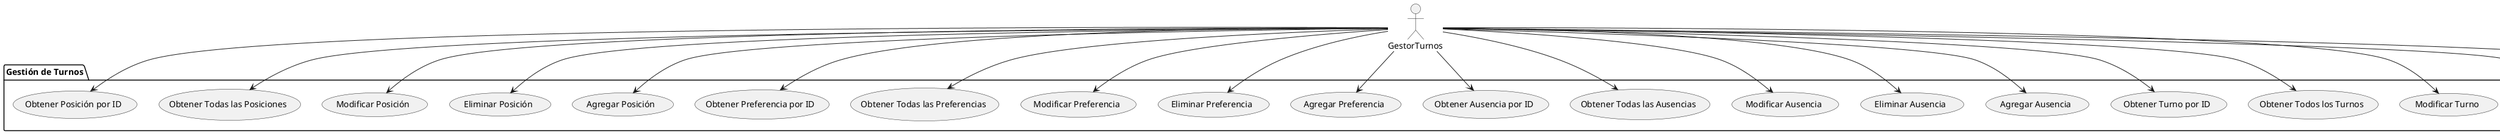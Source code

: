 @startuml
actor GestorTurnos

package "Gestión de Turnos" {
    usecase "Agregar Turno" as UC1
    usecase "Eliminar Turno" as UC2
    usecase "Modificar Turno" as UC3
    usecase "Obtener Todos los Turnos" as UC4
    usecase "Obtener Turno por ID" as UC5
    usecase "Agregar Ausencia" as UC6
    usecase "Eliminar Ausencia" as UC7
    usecase "Modificar Ausencia" as UC8
    usecase "Obtener Todas las Ausencias" as UC9
    usecase "Obtener Ausencia por ID" as UC10
    usecase "Agregar Preferencia" as UC11
    usecase "Eliminar Preferencia" as UC12
    usecase "Modificar Preferencia" as UC13
    usecase "Obtener Todas las Preferencias" as UC14
    usecase "Obtener Preferencia por ID" as UC15
    usecase "Agregar Posición" as UC16
    usecase "Eliminar Posición" as UC17
    usecase "Modificar Posición" as UC18
    usecase "Obtener Todas las Posiciones" as UC19
    usecase "Obtener Posición por ID" as UC20
}

GestorTurnos --> UC1
GestorTurnos --> UC2
GestorTurnos --> UC3
GestorTurnos --> UC4
GestorTurnos --> UC5
GestorTurnos --> UC6
GestorTurnos --> UC7
GestorTurnos --> UC8
GestorTurnos --> UC9
GestorTurnos --> UC10
GestorTurnos --> UC11
GestorTurnos --> UC12
GestorTurnos --> UC13
GestorTurnos --> UC14
GestorTurnos --> UC15
GestorTurnos --> UC16
GestorTurnos --> UC17
GestorTurnos --> UC18
GestorTurnos --> UC19
GestorTurnos --> UC20

@enduml